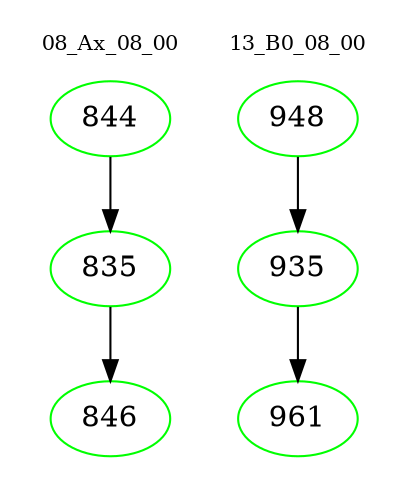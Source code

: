 digraph{
subgraph cluster_0 {
color = white
label = "08_Ax_08_00";
fontsize=10;
T0_844 [label="844", color="green"]
T0_844 -> T0_835 [color="black"]
T0_835 [label="835", color="green"]
T0_835 -> T0_846 [color="black"]
T0_846 [label="846", color="green"]
}
subgraph cluster_1 {
color = white
label = "13_B0_08_00";
fontsize=10;
T1_948 [label="948", color="green"]
T1_948 -> T1_935 [color="black"]
T1_935 [label="935", color="green"]
T1_935 -> T1_961 [color="black"]
T1_961 [label="961", color="green"]
}
}
